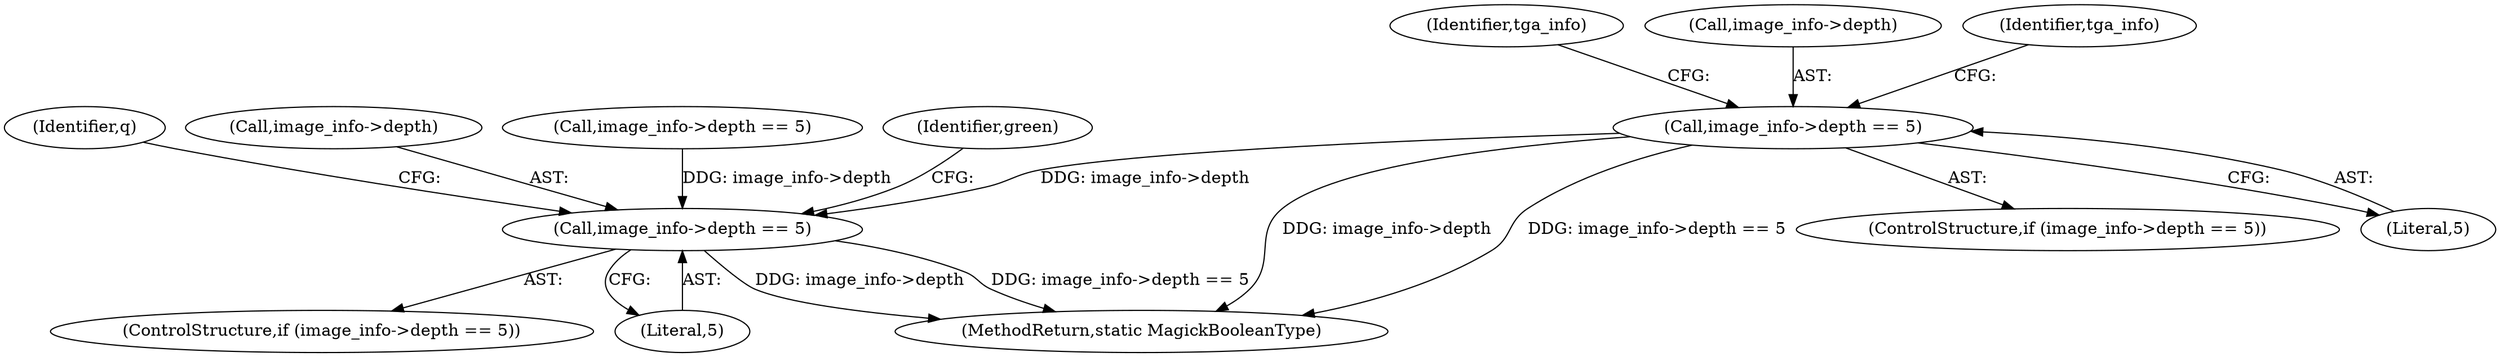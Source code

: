 digraph "0_ImageMagick_65f75a32a93ae4044c528a987a68366ecd4b46b9@pointer" {
"1000378" [label="(Call,image_info->depth == 5)"];
"1000675" [label="(Call,image_info->depth == 5)"];
"1000378" [label="(Call,image_info->depth == 5)"];
"1000404" [label="(Identifier,tga_info)"];
"1000764" [label="(Identifier,q)"];
"1000674" [label="(ControlStructure,if (image_info->depth == 5))"];
"1000679" [label="(Literal,5)"];
"1000675" [label="(Call,image_info->depth == 5)"];
"1000676" [label="(Call,image_info->depth)"];
"1000451" [label="(Call,image_info->depth == 5)"];
"1000682" [label="(Identifier,green)"];
"1001172" [label="(MethodReturn,static MagickBooleanType)"];
"1000379" [label="(Call,image_info->depth)"];
"1000377" [label="(ControlStructure,if (image_info->depth == 5))"];
"1000386" [label="(Identifier,tga_info)"];
"1000382" [label="(Literal,5)"];
"1000378" -> "1000377"  [label="AST: "];
"1000378" -> "1000382"  [label="CFG: "];
"1000379" -> "1000378"  [label="AST: "];
"1000382" -> "1000378"  [label="AST: "];
"1000386" -> "1000378"  [label="CFG: "];
"1000404" -> "1000378"  [label="CFG: "];
"1000378" -> "1001172"  [label="DDG: image_info->depth"];
"1000378" -> "1001172"  [label="DDG: image_info->depth == 5"];
"1000378" -> "1000675"  [label="DDG: image_info->depth"];
"1000675" -> "1000674"  [label="AST: "];
"1000675" -> "1000679"  [label="CFG: "];
"1000676" -> "1000675"  [label="AST: "];
"1000679" -> "1000675"  [label="AST: "];
"1000682" -> "1000675"  [label="CFG: "];
"1000764" -> "1000675"  [label="CFG: "];
"1000675" -> "1001172"  [label="DDG: image_info->depth"];
"1000675" -> "1001172"  [label="DDG: image_info->depth == 5"];
"1000451" -> "1000675"  [label="DDG: image_info->depth"];
}
